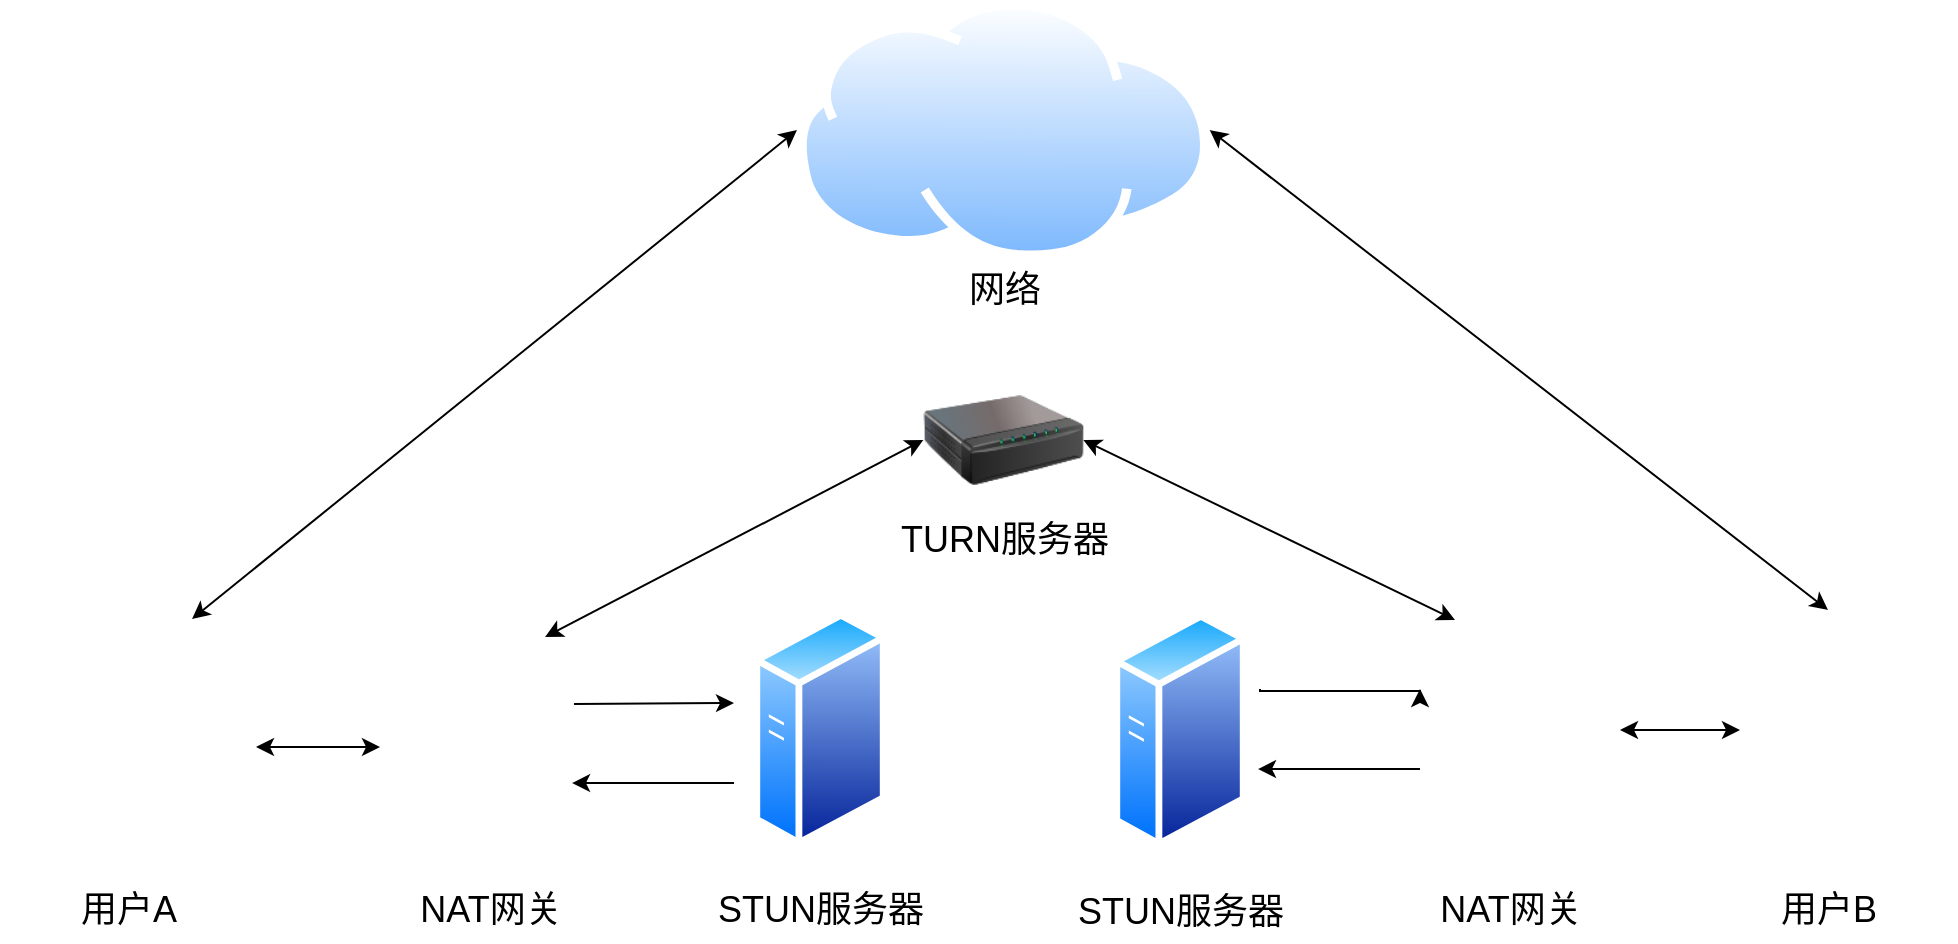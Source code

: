 <mxfile version="14.6.12" type="github">
  <diagram id="4XBYBQRtXBPEYnUaGt-2" name="Page-1">
    <mxGraphModel dx="903" dy="589" grid="1" gridSize="10" guides="1" tooltips="1" connect="1" arrows="1" fold="1" page="1" pageScale="1" pageWidth="2339" pageHeight="3300" math="0" shadow="0">
      <root>
        <mxCell id="0" />
        <mxCell id="1" parent="0" />
        <mxCell id="ha0jqxZ2LLTAuly1mBXd-2" style="edgeStyle=orthogonalEdgeStyle;rounded=0;orthogonalLoop=1;jettySize=auto;html=1;endArrow=classic;endFill=1;startArrow=classic;startFill=1;fontSize=18;" parent="1" source="Q_vMsS0XvWnBYi7YCMDR-4" target="Q_vMsS0XvWnBYi7YCMDR-5" edge="1">
          <mxGeometry relative="1" as="geometry">
            <mxPoint x="420" y="533.5" as="targetPoint" />
          </mxGeometry>
        </mxCell>
        <mxCell id="ha0jqxZ2LLTAuly1mBXd-24" style="rounded=0;orthogonalLoop=1;jettySize=auto;html=1;exitX=0.75;exitY=0;exitDx=0;exitDy=0;entryX=0;entryY=0.5;entryDx=0;entryDy=0;startArrow=classic;startFill=1;endArrow=classic;endFill=1;fontSize=18;" parent="1" source="Q_vMsS0XvWnBYi7YCMDR-4" target="ha0jqxZ2LLTAuly1mBXd-23" edge="1">
          <mxGeometry relative="1" as="geometry" />
        </mxCell>
        <mxCell id="Q_vMsS0XvWnBYi7YCMDR-4" value="" style="shape=image;html=1;verticalAlign=top;verticalLabelPosition=bottom;labelBackgroundColor=#ffffff;imageAspect=0;aspect=fixed;image=https://cdn2.iconfinder.com/data/icons/whcompare-isometric-web-hosting-servers/50/web-browser-on-laptop-128.png;fontSize=18;" parent="1" vertex="1">
          <mxGeometry x="240" y="469.5" width="128" height="128" as="geometry" />
        </mxCell>
        <mxCell id="ha0jqxZ2LLTAuly1mBXd-3" style="edgeStyle=orthogonalEdgeStyle;rounded=0;orthogonalLoop=1;jettySize=auto;html=1;exitX=1;exitY=0.25;exitDx=0;exitDy=0;startArrow=none;startFill=0;endArrow=classic;endFill=1;fontSize=18;" parent="1" edge="1">
          <mxGeometry relative="1" as="geometry">
            <mxPoint x="527" y="512" as="sourcePoint" />
            <mxPoint x="607" y="511.5" as="targetPoint" />
            <Array as="points">
              <mxPoint x="607" y="512.5" />
            </Array>
          </mxGeometry>
        </mxCell>
        <mxCell id="ha0jqxZ2LLTAuly1mBXd-20" style="rounded=0;orthogonalLoop=1;jettySize=auto;html=1;exitX=0.75;exitY=0;exitDx=0;exitDy=0;entryX=0;entryY=0.5;entryDx=0;entryDy=0;startArrow=classic;startFill=1;endArrow=classic;endFill=1;fontSize=18;" parent="1" source="Q_vMsS0XvWnBYi7YCMDR-5" target="ha0jqxZ2LLTAuly1mBXd-19" edge="1">
          <mxGeometry relative="1" as="geometry" />
        </mxCell>
        <mxCell id="Q_vMsS0XvWnBYi7YCMDR-5" value="" style="shape=image;html=1;verticalAlign=top;verticalLabelPosition=bottom;labelBackgroundColor=#ffffff;imageAspect=0;aspect=fixed;image=https://cdn2.iconfinder.com/data/icons/whcompare-isometric-web-hosting-servers/50/firewall-128.png;fontSize=18;" parent="1" vertex="1">
          <mxGeometry x="430" y="478.5" width="110" height="110" as="geometry" />
        </mxCell>
        <mxCell id="ha0jqxZ2LLTAuly1mBXd-5" style="edgeStyle=orthogonalEdgeStyle;rounded=0;orthogonalLoop=1;jettySize=auto;html=1;entryX=0.991;entryY=0.664;entryDx=0;entryDy=0;entryPerimeter=0;startArrow=none;startFill=0;endArrow=classic;endFill=1;fontSize=18;" parent="1" edge="1">
          <mxGeometry relative="1" as="geometry">
            <mxPoint x="607" y="551.5" as="sourcePoint" />
            <mxPoint x="526.01" y="551.54" as="targetPoint" />
          </mxGeometry>
        </mxCell>
        <mxCell id="Q_vMsS0XvWnBYi7YCMDR-6" value="" style="aspect=fixed;perimeter=ellipsePerimeter;html=1;align=center;shadow=0;dashed=0;spacingTop=3;image;image=img/lib/active_directory/generic_server.svg;fontSize=18;" parent="1" vertex="1">
          <mxGeometry x="616.68" y="465" width="66.64" height="119" as="geometry" />
        </mxCell>
        <mxCell id="Q_vMsS0XvWnBYi7YCMDR-8" value="用户A" style="text;html=1;align=center;verticalAlign=middle;resizable=0;points=[];autosize=1;strokeColor=none;fontSize=18;" parent="1" vertex="1">
          <mxGeometry x="274" y="599.5" width="60" height="30" as="geometry" />
        </mxCell>
        <mxCell id="Q_vMsS0XvWnBYi7YCMDR-9" value="NAT网关" style="text;html=1;align=center;verticalAlign=middle;resizable=0;points=[];autosize=1;strokeColor=none;fontSize=18;" parent="1" vertex="1">
          <mxGeometry x="440" y="599.5" width="90" height="30" as="geometry" />
        </mxCell>
        <mxCell id="Q_vMsS0XvWnBYi7YCMDR-23" value="STUN服务器" style="text;html=1;align=center;verticalAlign=middle;resizable=0;points=[];autosize=1;strokeColor=none;fontSize=18;" parent="1" vertex="1">
          <mxGeometry x="590.0" y="599.5" width="120" height="30" as="geometry" />
        </mxCell>
        <mxCell id="ha0jqxZ2LLTAuly1mBXd-12" style="edgeStyle=orthogonalEdgeStyle;rounded=0;orthogonalLoop=1;jettySize=auto;html=1;exitX=1;exitY=0.5;exitDx=0;exitDy=0;startArrow=classic;startFill=1;endArrow=classic;endFill=1;fontSize=18;" parent="1" source="ha0jqxZ2LLTAuly1mBXd-6" edge="1">
          <mxGeometry relative="1" as="geometry">
            <mxPoint x="1110" y="525" as="targetPoint" />
          </mxGeometry>
        </mxCell>
        <mxCell id="ha0jqxZ2LLTAuly1mBXd-6" value="" style="shape=image;html=1;verticalAlign=top;verticalLabelPosition=bottom;labelBackgroundColor=#ffffff;imageAspect=0;aspect=fixed;image=https://cdn2.iconfinder.com/data/icons/whcompare-isometric-web-hosting-servers/50/firewall-128.png;fontSize=18;" parent="1" vertex="1">
          <mxGeometry x="940" y="470" width="110" height="110" as="geometry" />
        </mxCell>
        <mxCell id="ha0jqxZ2LLTAuly1mBXd-7" value="NAT网关" style="text;html=1;align=center;verticalAlign=middle;resizable=0;points=[];autosize=1;strokeColor=none;fontSize=18;" parent="1" vertex="1">
          <mxGeometry x="950" y="600" width="90" height="30" as="geometry" />
        </mxCell>
        <mxCell id="ha0jqxZ2LLTAuly1mBXd-8" value="" style="aspect=fixed;perimeter=ellipsePerimeter;html=1;align=center;shadow=0;dashed=0;spacingTop=3;image;image=img/lib/active_directory/generic_server.svg;fontSize=18;" parent="1" vertex="1">
          <mxGeometry x="796.68" y="465.5" width="66.64" height="119" as="geometry" />
        </mxCell>
        <mxCell id="ha0jqxZ2LLTAuly1mBXd-9" value="STUN服务器" style="text;html=1;align=center;verticalAlign=middle;resizable=0;points=[];autosize=1;strokeColor=none;fontSize=18;" parent="1" vertex="1">
          <mxGeometry x="770.0" y="601" width="120" height="30" as="geometry" />
        </mxCell>
        <mxCell id="ha0jqxZ2LLTAuly1mBXd-25" style="rounded=0;orthogonalLoop=1;jettySize=auto;html=1;exitX=0.5;exitY=0;exitDx=0;exitDy=0;startArrow=classic;startFill=1;endArrow=classic;endFill=1;entryX=1;entryY=0.5;entryDx=0;entryDy=0;fontSize=18;" parent="1" source="ha0jqxZ2LLTAuly1mBXd-10" target="ha0jqxZ2LLTAuly1mBXd-23" edge="1">
          <mxGeometry relative="1" as="geometry">
            <mxPoint x="860" y="150" as="targetPoint" />
          </mxGeometry>
        </mxCell>
        <mxCell id="ha0jqxZ2LLTAuly1mBXd-10" value="" style="shape=image;html=1;verticalAlign=top;verticalLabelPosition=bottom;labelBackgroundColor=#ffffff;imageAspect=0;aspect=fixed;image=https://cdn2.iconfinder.com/data/icons/whcompare-isometric-web-hosting-servers/50/web-browser-on-laptop-128.png;fontSize=18;" parent="1" vertex="1">
          <mxGeometry x="1090" y="465" width="128" height="128" as="geometry" />
        </mxCell>
        <mxCell id="ha0jqxZ2LLTAuly1mBXd-11" value="用户B" style="text;html=1;align=center;verticalAlign=middle;resizable=0;points=[];autosize=1;strokeColor=none;fontSize=18;" parent="1" vertex="1">
          <mxGeometry x="1124" y="600" width="60" height="30" as="geometry" />
        </mxCell>
        <mxCell id="ha0jqxZ2LLTAuly1mBXd-21" style="edgeStyle=none;rounded=0;orthogonalLoop=1;jettySize=auto;html=1;exitX=1;exitY=0.5;exitDx=0;exitDy=0;entryX=0.25;entryY=0;entryDx=0;entryDy=0;startArrow=classic;startFill=1;endArrow=classic;endFill=1;fontSize=18;" parent="1" source="ha0jqxZ2LLTAuly1mBXd-19" target="ha0jqxZ2LLTAuly1mBXd-6" edge="1">
          <mxGeometry relative="1" as="geometry" />
        </mxCell>
        <mxCell id="ha0jqxZ2LLTAuly1mBXd-19" value="" style="image;html=1;image=img/lib/clip_art/networking/Print_Server_128x128.png;fontSize=18;" parent="1" vertex="1">
          <mxGeometry x="701.68" y="340" width="80" height="80" as="geometry" />
        </mxCell>
        <mxCell id="ha0jqxZ2LLTAuly1mBXd-22" value="TURN服务器" style="text;html=1;align=center;verticalAlign=middle;resizable=0;points=[];autosize=1;strokeColor=none;fontSize=18;" parent="1" vertex="1">
          <mxGeometry x="681.68" y="415" width="120" height="30" as="geometry" />
        </mxCell>
        <mxCell id="ha0jqxZ2LLTAuly1mBXd-23" value="" style="aspect=fixed;perimeter=ellipsePerimeter;html=1;align=center;shadow=0;dashed=0;spacingTop=3;image;image=img/lib/active_directory/internet_cloud.svg;fontSize=18;" parent="1" vertex="1">
          <mxGeometry x="638.5" y="160" width="206.35" height="130" as="geometry" />
        </mxCell>
        <mxCell id="ha0jqxZ2LLTAuly1mBXd-26" style="edgeStyle=orthogonalEdgeStyle;rounded=0;orthogonalLoop=1;jettySize=auto;html=1;exitX=1;exitY=0.25;exitDx=0;exitDy=0;startArrow=none;startFill=0;endArrow=classic;endFill=1;fontSize=18;" parent="1" edge="1">
          <mxGeometry relative="1" as="geometry">
            <mxPoint x="870" y="504.5" as="sourcePoint" />
            <mxPoint x="950" y="504.5" as="targetPoint" />
            <Array as="points">
              <mxPoint x="950" y="505.5" />
            </Array>
          </mxGeometry>
        </mxCell>
        <mxCell id="ha0jqxZ2LLTAuly1mBXd-27" style="edgeStyle=orthogonalEdgeStyle;rounded=0;orthogonalLoop=1;jettySize=auto;html=1;entryX=0.991;entryY=0.664;entryDx=0;entryDy=0;entryPerimeter=0;startArrow=none;startFill=0;endArrow=classic;endFill=1;fontSize=18;" parent="1" edge="1">
          <mxGeometry relative="1" as="geometry">
            <mxPoint x="950" y="544.5" as="sourcePoint" />
            <mxPoint x="869.01" y="544.54" as="targetPoint" />
          </mxGeometry>
        </mxCell>
        <mxCell id="FRg9I-5cg8DjkcOESlk7-1" value="网络" style="text;html=1;align=center;verticalAlign=middle;resizable=0;points=[];autosize=1;strokeColor=none;fontSize=18;" parent="1" vertex="1">
          <mxGeometry x="716.67" y="290" width="50" height="30" as="geometry" />
        </mxCell>
      </root>
    </mxGraphModel>
  </diagram>
</mxfile>
